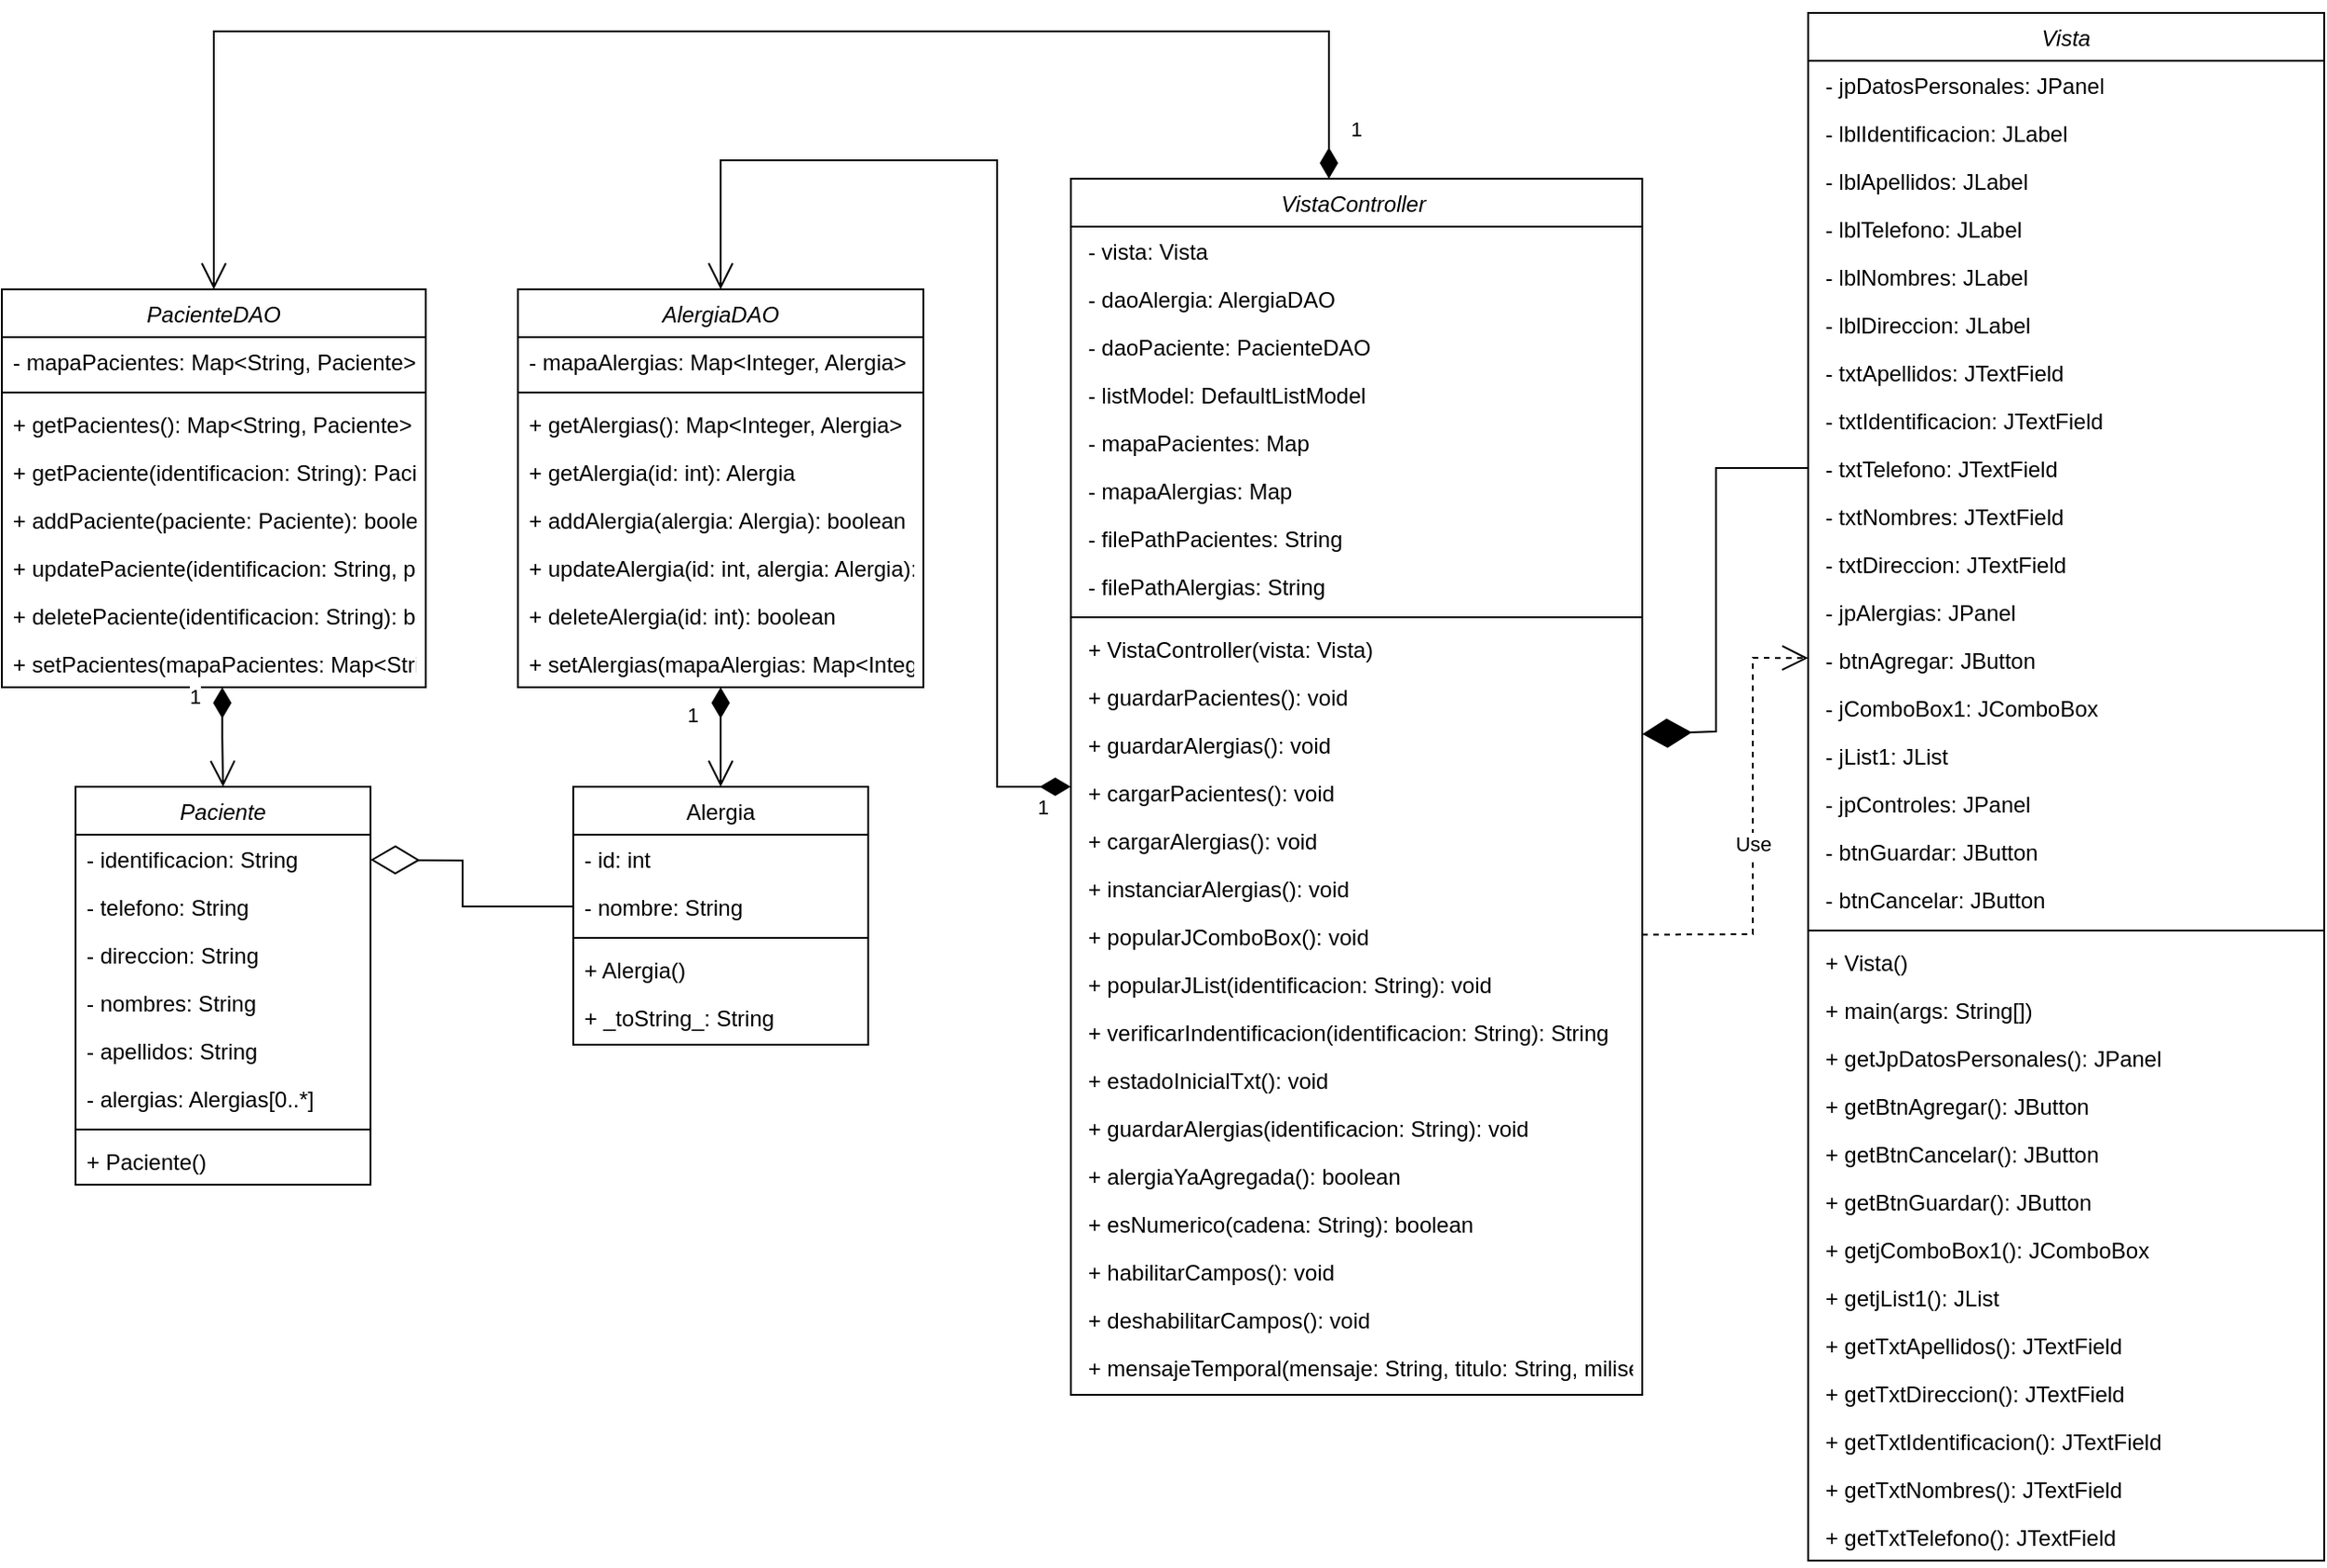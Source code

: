<mxfile version="21.5.0" type="github">
  <diagram id="C5RBs43oDa-KdzZeNtuy" name="Page-1">
    <mxGraphModel dx="1297" dy="1134" grid="1" gridSize="10" guides="1" tooltips="1" connect="1" arrows="1" fold="1" page="1" pageScale="1" pageWidth="827" pageHeight="1169" math="0" shadow="0">
      <root>
        <mxCell id="WIyWlLk6GJQsqaUBKTNV-0" />
        <mxCell id="WIyWlLk6GJQsqaUBKTNV-1" parent="WIyWlLk6GJQsqaUBKTNV-0" />
        <mxCell id="zkfFHV4jXpPFQw0GAbJ--0" value="Paciente" style="swimlane;fontStyle=2;align=center;verticalAlign=top;childLayout=stackLayout;horizontal=1;startSize=26;horizontalStack=0;resizeParent=1;resizeLast=0;collapsible=1;marginBottom=0;rounded=0;shadow=0;strokeWidth=1;" parent="WIyWlLk6GJQsqaUBKTNV-1" vertex="1">
          <mxGeometry x="80" y="450" width="160" height="216" as="geometry">
            <mxRectangle x="230" y="140" width="160" height="26" as="alternateBounds" />
          </mxGeometry>
        </mxCell>
        <mxCell id="Fo8Hn0JsbYE0XklmhO-D-3" value="- identificacion: String" style="text;align=left;verticalAlign=top;spacingLeft=4;spacingRight=4;overflow=hidden;rotatable=0;points=[[0,0.5],[1,0.5]];portConstraint=eastwest;" vertex="1" parent="zkfFHV4jXpPFQw0GAbJ--0">
          <mxGeometry y="26" width="160" height="26" as="geometry" />
        </mxCell>
        <mxCell id="Fo8Hn0JsbYE0XklmhO-D-2" value="- telefono: String" style="text;align=left;verticalAlign=top;spacingLeft=4;spacingRight=4;overflow=hidden;rotatable=0;points=[[0,0.5],[1,0.5]];portConstraint=eastwest;" vertex="1" parent="zkfFHV4jXpPFQw0GAbJ--0">
          <mxGeometry y="52" width="160" height="26" as="geometry" />
        </mxCell>
        <mxCell id="Fo8Hn0JsbYE0XklmhO-D-1" value="- direccion: String" style="text;align=left;verticalAlign=top;spacingLeft=4;spacingRight=4;overflow=hidden;rotatable=0;points=[[0,0.5],[1,0.5]];portConstraint=eastwest;" vertex="1" parent="zkfFHV4jXpPFQw0GAbJ--0">
          <mxGeometry y="78" width="160" height="26" as="geometry" />
        </mxCell>
        <mxCell id="zkfFHV4jXpPFQw0GAbJ--1" value="- nombres: String" style="text;align=left;verticalAlign=top;spacingLeft=4;spacingRight=4;overflow=hidden;rotatable=0;points=[[0,0.5],[1,0.5]];portConstraint=eastwest;" parent="zkfFHV4jXpPFQw0GAbJ--0" vertex="1">
          <mxGeometry y="104" width="160" height="26" as="geometry" />
        </mxCell>
        <mxCell id="Fo8Hn0JsbYE0XklmhO-D-0" value="- apellidos: String" style="text;align=left;verticalAlign=top;spacingLeft=4;spacingRight=4;overflow=hidden;rotatable=0;points=[[0,0.5],[1,0.5]];portConstraint=eastwest;" vertex="1" parent="zkfFHV4jXpPFQw0GAbJ--0">
          <mxGeometry y="130" width="160" height="26" as="geometry" />
        </mxCell>
        <mxCell id="Fo8Hn0JsbYE0XklmhO-D-7" value="- alergias: Alergias[0..*]" style="text;align=left;verticalAlign=top;spacingLeft=4;spacingRight=4;overflow=hidden;rotatable=0;points=[[0,0.5],[1,0.5]];portConstraint=eastwest;" vertex="1" parent="zkfFHV4jXpPFQw0GAbJ--0">
          <mxGeometry y="156" width="160" height="26" as="geometry" />
        </mxCell>
        <mxCell id="zkfFHV4jXpPFQw0GAbJ--4" value="" style="line;html=1;strokeWidth=1;align=left;verticalAlign=middle;spacingTop=-1;spacingLeft=3;spacingRight=3;rotatable=0;labelPosition=right;points=[];portConstraint=eastwest;" parent="zkfFHV4jXpPFQw0GAbJ--0" vertex="1">
          <mxGeometry y="182" width="160" height="8" as="geometry" />
        </mxCell>
        <mxCell id="zkfFHV4jXpPFQw0GAbJ--5" value="+ Paciente()" style="text;align=left;verticalAlign=top;spacingLeft=4;spacingRight=4;overflow=hidden;rotatable=0;points=[[0,0.5],[1,0.5]];portConstraint=eastwest;" parent="zkfFHV4jXpPFQw0GAbJ--0" vertex="1">
          <mxGeometry y="190" width="160" height="26" as="geometry" />
        </mxCell>
        <mxCell id="zkfFHV4jXpPFQw0GAbJ--17" value="Alergia" style="swimlane;fontStyle=0;align=center;verticalAlign=top;childLayout=stackLayout;horizontal=1;startSize=26;horizontalStack=0;resizeParent=1;resizeLast=0;collapsible=1;marginBottom=0;rounded=0;shadow=0;strokeWidth=1;" parent="WIyWlLk6GJQsqaUBKTNV-1" vertex="1">
          <mxGeometry x="350" y="450" width="160" height="140" as="geometry">
            <mxRectangle x="550" y="140" width="160" height="26" as="alternateBounds" />
          </mxGeometry>
        </mxCell>
        <mxCell id="Fo8Hn0JsbYE0XklmhO-D-6" value="- id: int" style="text;align=left;verticalAlign=top;spacingLeft=4;spacingRight=4;overflow=hidden;rotatable=0;points=[[0,0.5],[1,0.5]];portConstraint=eastwest;" vertex="1" parent="zkfFHV4jXpPFQw0GAbJ--17">
          <mxGeometry y="26" width="160" height="26" as="geometry" />
        </mxCell>
        <mxCell id="Fo8Hn0JsbYE0XklmhO-D-5" value="- nombre: String" style="text;align=left;verticalAlign=top;spacingLeft=4;spacingRight=4;overflow=hidden;rotatable=0;points=[[0,0.5],[1,0.5]];portConstraint=eastwest;" vertex="1" parent="zkfFHV4jXpPFQw0GAbJ--17">
          <mxGeometry y="52" width="160" height="26" as="geometry" />
        </mxCell>
        <mxCell id="zkfFHV4jXpPFQw0GAbJ--23" value="" style="line;html=1;strokeWidth=1;align=left;verticalAlign=middle;spacingTop=-1;spacingLeft=3;spacingRight=3;rotatable=0;labelPosition=right;points=[];portConstraint=eastwest;" parent="zkfFHV4jXpPFQw0GAbJ--17" vertex="1">
          <mxGeometry y="78" width="160" height="8" as="geometry" />
        </mxCell>
        <mxCell id="Fo8Hn0JsbYE0XklmhO-D-10" value="+ Alergia()" style="text;align=left;verticalAlign=top;spacingLeft=4;spacingRight=4;overflow=hidden;rotatable=0;points=[[0,0.5],[1,0.5]];portConstraint=eastwest;" vertex="1" parent="zkfFHV4jXpPFQw0GAbJ--17">
          <mxGeometry y="86" width="160" height="26" as="geometry" />
        </mxCell>
        <mxCell id="Fo8Hn0JsbYE0XklmhO-D-8" value="+ _toString_: String" style="text;align=left;verticalAlign=top;spacingLeft=4;spacingRight=4;overflow=hidden;rotatable=0;points=[[0,0.5],[1,0.5]];portConstraint=eastwest;" vertex="1" parent="zkfFHV4jXpPFQw0GAbJ--17">
          <mxGeometry y="112" width="160" height="26" as="geometry" />
        </mxCell>
        <mxCell id="Fo8Hn0JsbYE0XklmhO-D-11" value="PacienteDAO" style="swimlane;fontStyle=2;align=center;verticalAlign=top;childLayout=stackLayout;horizontal=1;startSize=26;horizontalStack=0;resizeParent=1;resizeLast=0;collapsible=1;marginBottom=0;rounded=0;shadow=0;strokeWidth=1;" vertex="1" parent="WIyWlLk6GJQsqaUBKTNV-1">
          <mxGeometry x="40" y="180" width="230" height="216" as="geometry">
            <mxRectangle x="230" y="140" width="160" height="26" as="alternateBounds" />
          </mxGeometry>
        </mxCell>
        <mxCell id="Fo8Hn0JsbYE0XklmhO-D-12" value="- mapaPacientes: Map&lt;String, Paciente&gt;" style="text;align=left;verticalAlign=top;spacingLeft=4;spacingRight=4;overflow=hidden;rotatable=0;points=[[0,0.5],[1,0.5]];portConstraint=eastwest;" vertex="1" parent="Fo8Hn0JsbYE0XklmhO-D-11">
          <mxGeometry y="26" width="230" height="26" as="geometry" />
        </mxCell>
        <mxCell id="Fo8Hn0JsbYE0XklmhO-D-18" value="" style="line;html=1;strokeWidth=1;align=left;verticalAlign=middle;spacingTop=-1;spacingLeft=3;spacingRight=3;rotatable=0;labelPosition=right;points=[];portConstraint=eastwest;" vertex="1" parent="Fo8Hn0JsbYE0XklmhO-D-11">
          <mxGeometry y="52" width="230" height="8" as="geometry" />
        </mxCell>
        <mxCell id="Fo8Hn0JsbYE0XklmhO-D-41" value="+ getPacientes(): Map&lt;String, Paciente&gt;" style="text;align=left;verticalAlign=top;spacingLeft=4;spacingRight=4;overflow=hidden;rotatable=0;points=[[0,0.5],[1,0.5]];portConstraint=eastwest;" vertex="1" parent="Fo8Hn0JsbYE0XklmhO-D-11">
          <mxGeometry y="60" width="230" height="26" as="geometry" />
        </mxCell>
        <mxCell id="Fo8Hn0JsbYE0XklmhO-D-42" value="+ getPaciente(identificacion: String): Paciente" style="text;align=left;verticalAlign=top;spacingLeft=4;spacingRight=4;overflow=hidden;rotatable=0;points=[[0,0.5],[1,0.5]];portConstraint=eastwest;" vertex="1" parent="Fo8Hn0JsbYE0XklmhO-D-11">
          <mxGeometry y="86" width="230" height="26" as="geometry" />
        </mxCell>
        <mxCell id="Fo8Hn0JsbYE0XklmhO-D-40" value="+ addPaciente(paciente: Paciente): boolean" style="text;align=left;verticalAlign=top;spacingLeft=4;spacingRight=4;overflow=hidden;rotatable=0;points=[[0,0.5],[1,0.5]];portConstraint=eastwest;" vertex="1" parent="Fo8Hn0JsbYE0XklmhO-D-11">
          <mxGeometry y="112" width="230" height="26" as="geometry" />
        </mxCell>
        <mxCell id="Fo8Hn0JsbYE0XklmhO-D-39" value="+ updatePaciente(identificacion: String, paciente: Paciente): boolean" style="text;align=left;verticalAlign=top;spacingLeft=4;spacingRight=4;overflow=hidden;rotatable=0;points=[[0,0.5],[1,0.5]];portConstraint=eastwest;" vertex="1" parent="Fo8Hn0JsbYE0XklmhO-D-11">
          <mxGeometry y="138" width="230" height="26" as="geometry" />
        </mxCell>
        <mxCell id="Fo8Hn0JsbYE0XklmhO-D-38" value="+ deletePaciente(identificacion: String): boolean" style="text;align=left;verticalAlign=top;spacingLeft=4;spacingRight=4;overflow=hidden;rotatable=0;points=[[0,0.5],[1,0.5]];portConstraint=eastwest;" vertex="1" parent="Fo8Hn0JsbYE0XklmhO-D-11">
          <mxGeometry y="164" width="230" height="26" as="geometry" />
        </mxCell>
        <mxCell id="Fo8Hn0JsbYE0XklmhO-D-37" value="+ setPacientes(mapaPacientes: Map&lt;String, Paciente&gt;): void" style="text;align=left;verticalAlign=top;spacingLeft=4;spacingRight=4;overflow=hidden;rotatable=0;points=[[0,0.5],[1,0.5]];portConstraint=eastwest;" vertex="1" parent="Fo8Hn0JsbYE0XklmhO-D-11">
          <mxGeometry y="190" width="230" height="26" as="geometry" />
        </mxCell>
        <mxCell id="Fo8Hn0JsbYE0XklmhO-D-20" value="AlergiaDAO" style="swimlane;fontStyle=2;align=center;verticalAlign=top;childLayout=stackLayout;horizontal=1;startSize=26;horizontalStack=0;resizeParent=1;resizeLast=0;collapsible=1;marginBottom=0;rounded=0;shadow=0;strokeWidth=1;" vertex="1" parent="WIyWlLk6GJQsqaUBKTNV-1">
          <mxGeometry x="320" y="180" width="220" height="216" as="geometry">
            <mxRectangle x="230" y="140" width="160" height="26" as="alternateBounds" />
          </mxGeometry>
        </mxCell>
        <mxCell id="Fo8Hn0JsbYE0XklmhO-D-21" value="- mapaAlergias: Map&lt;Integer, Alergia&gt;" style="text;align=left;verticalAlign=top;spacingLeft=4;spacingRight=4;overflow=hidden;rotatable=0;points=[[0,0.5],[1,0.5]];portConstraint=eastwest;" vertex="1" parent="Fo8Hn0JsbYE0XklmhO-D-20">
          <mxGeometry y="26" width="220" height="26" as="geometry" />
        </mxCell>
        <mxCell id="Fo8Hn0JsbYE0XklmhO-D-27" value="" style="line;html=1;strokeWidth=1;align=left;verticalAlign=middle;spacingTop=-1;spacingLeft=3;spacingRight=3;rotatable=0;labelPosition=right;points=[];portConstraint=eastwest;" vertex="1" parent="Fo8Hn0JsbYE0XklmhO-D-20">
          <mxGeometry y="52" width="220" height="8" as="geometry" />
        </mxCell>
        <mxCell id="Fo8Hn0JsbYE0XklmhO-D-29" value="+ getAlergias(): Map&lt;Integer, Alergia&gt;" style="text;align=left;verticalAlign=top;spacingLeft=4;spacingRight=4;overflow=hidden;rotatable=0;points=[[0,0.5],[1,0.5]];portConstraint=eastwest;" vertex="1" parent="Fo8Hn0JsbYE0XklmhO-D-20">
          <mxGeometry y="60" width="220" height="26" as="geometry" />
        </mxCell>
        <mxCell id="Fo8Hn0JsbYE0XklmhO-D-30" value="+ getAlergia(id: int): Alergia" style="text;align=left;verticalAlign=top;spacingLeft=4;spacingRight=4;overflow=hidden;rotatable=0;points=[[0,0.5],[1,0.5]];portConstraint=eastwest;" vertex="1" parent="Fo8Hn0JsbYE0XklmhO-D-20">
          <mxGeometry y="86" width="220" height="26" as="geometry" />
        </mxCell>
        <mxCell id="Fo8Hn0JsbYE0XklmhO-D-31" value="+ addAlergia(alergia: Alergia): boolean" style="text;align=left;verticalAlign=top;spacingLeft=4;spacingRight=4;overflow=hidden;rotatable=0;points=[[0,0.5],[1,0.5]];portConstraint=eastwest;" vertex="1" parent="Fo8Hn0JsbYE0XklmhO-D-20">
          <mxGeometry y="112" width="220" height="26" as="geometry" />
        </mxCell>
        <mxCell id="Fo8Hn0JsbYE0XklmhO-D-32" value="+ updateAlergia(id: int, alergia: Alergia): boolean" style="text;align=left;verticalAlign=top;spacingLeft=4;spacingRight=4;overflow=hidden;rotatable=0;points=[[0,0.5],[1,0.5]];portConstraint=eastwest;" vertex="1" parent="Fo8Hn0JsbYE0XklmhO-D-20">
          <mxGeometry y="138" width="220" height="26" as="geometry" />
        </mxCell>
        <mxCell id="Fo8Hn0JsbYE0XklmhO-D-33" value="+ deleteAlergia(id: int): boolean" style="text;align=left;verticalAlign=top;spacingLeft=4;spacingRight=4;overflow=hidden;rotatable=0;points=[[0,0.5],[1,0.5]];portConstraint=eastwest;" vertex="1" parent="Fo8Hn0JsbYE0XklmhO-D-20">
          <mxGeometry y="164" width="220" height="26" as="geometry" />
        </mxCell>
        <mxCell id="Fo8Hn0JsbYE0XklmhO-D-34" value="+ setAlergias(mapaAlergias: Map&lt;Integer, Alergia&gt;): void" style="text;align=left;verticalAlign=top;spacingLeft=4;spacingRight=4;overflow=hidden;rotatable=0;points=[[0,0.5],[1,0.5]];portConstraint=eastwest;" vertex="1" parent="Fo8Hn0JsbYE0XklmhO-D-20">
          <mxGeometry y="190" width="220" height="26" as="geometry" />
        </mxCell>
        <mxCell id="Fo8Hn0JsbYE0XklmhO-D-44" value="Vista" style="swimlane;fontStyle=2;align=center;verticalAlign=top;childLayout=stackLayout;horizontal=1;startSize=26;horizontalStack=0;resizeParent=1;resizeLast=0;collapsible=1;marginBottom=0;rounded=0;shadow=0;strokeWidth=1;" vertex="1" parent="WIyWlLk6GJQsqaUBKTNV-1">
          <mxGeometry x="1020" y="30" width="280" height="840" as="geometry">
            <mxRectangle x="230" y="140" width="160" height="26" as="alternateBounds" />
          </mxGeometry>
        </mxCell>
        <mxCell id="Fo8Hn0JsbYE0XklmhO-D-45" value=" - jpDatosPersonales: JPanel" style="text;align=left;verticalAlign=top;spacingLeft=4;spacingRight=4;overflow=hidden;rotatable=0;points=[[0,0.5],[1,0.5]];portConstraint=eastwest;" vertex="1" parent="Fo8Hn0JsbYE0XklmhO-D-44">
          <mxGeometry y="26" width="280" height="26" as="geometry" />
        </mxCell>
        <mxCell id="Fo8Hn0JsbYE0XklmhO-D-46" value=" - lblIdentificacion: JLabel" style="text;align=left;verticalAlign=top;spacingLeft=4;spacingRight=4;overflow=hidden;rotatable=0;points=[[0,0.5],[1,0.5]];portConstraint=eastwest;" vertex="1" parent="Fo8Hn0JsbYE0XklmhO-D-44">
          <mxGeometry y="52" width="280" height="26" as="geometry" />
        </mxCell>
        <mxCell id="Fo8Hn0JsbYE0XklmhO-D-47" value=" - lblApellidos: JLabel " style="text;align=left;verticalAlign=top;spacingLeft=4;spacingRight=4;overflow=hidden;rotatable=0;points=[[0,0.5],[1,0.5]];portConstraint=eastwest;" vertex="1" parent="Fo8Hn0JsbYE0XklmhO-D-44">
          <mxGeometry y="78" width="280" height="26" as="geometry" />
        </mxCell>
        <mxCell id="Fo8Hn0JsbYE0XklmhO-D-48" value=" - lblTelefono: JLabel " style="text;align=left;verticalAlign=top;spacingLeft=4;spacingRight=4;overflow=hidden;rotatable=0;points=[[0,0.5],[1,0.5]];portConstraint=eastwest;" vertex="1" parent="Fo8Hn0JsbYE0XklmhO-D-44">
          <mxGeometry y="104" width="280" height="26" as="geometry" />
        </mxCell>
        <mxCell id="Fo8Hn0JsbYE0XklmhO-D-49" value=" - lblNombres: JLabel " style="text;align=left;verticalAlign=top;spacingLeft=4;spacingRight=4;overflow=hidden;rotatable=0;points=[[0,0.5],[1,0.5]];portConstraint=eastwest;" vertex="1" parent="Fo8Hn0JsbYE0XklmhO-D-44">
          <mxGeometry y="130" width="280" height="26" as="geometry" />
        </mxCell>
        <mxCell id="Fo8Hn0JsbYE0XklmhO-D-50" value=" - lblDireccion: JLabel " style="text;align=left;verticalAlign=top;spacingLeft=4;spacingRight=4;overflow=hidden;rotatable=0;points=[[0,0.5],[1,0.5]];portConstraint=eastwest;" vertex="1" parent="Fo8Hn0JsbYE0XklmhO-D-44">
          <mxGeometry y="156" width="280" height="26" as="geometry" />
        </mxCell>
        <mxCell id="Fo8Hn0JsbYE0XklmhO-D-58" value=" - txtApellidos: JTextField" style="text;align=left;verticalAlign=top;spacingLeft=4;spacingRight=4;overflow=hidden;rotatable=0;points=[[0,0.5],[1,0.5]];portConstraint=eastwest;" vertex="1" parent="Fo8Hn0JsbYE0XklmhO-D-44">
          <mxGeometry y="182" width="280" height="26" as="geometry" />
        </mxCell>
        <mxCell id="Fo8Hn0JsbYE0XklmhO-D-57" value=" - txtIdentificacion: JTextField" style="text;align=left;verticalAlign=top;spacingLeft=4;spacingRight=4;overflow=hidden;rotatable=0;points=[[0,0.5],[1,0.5]];portConstraint=eastwest;" vertex="1" parent="Fo8Hn0JsbYE0XklmhO-D-44">
          <mxGeometry y="208" width="280" height="26" as="geometry" />
        </mxCell>
        <mxCell id="Fo8Hn0JsbYE0XklmhO-D-56" value=" - txtTelefono: JTextField " style="text;align=left;verticalAlign=top;spacingLeft=4;spacingRight=4;overflow=hidden;rotatable=0;points=[[0,0.5],[1,0.5]];portConstraint=eastwest;" vertex="1" parent="Fo8Hn0JsbYE0XklmhO-D-44">
          <mxGeometry y="234" width="280" height="26" as="geometry" />
        </mxCell>
        <mxCell id="Fo8Hn0JsbYE0XklmhO-D-55" value=" - txtNombres: JTextField " style="text;align=left;verticalAlign=top;spacingLeft=4;spacingRight=4;overflow=hidden;rotatable=0;points=[[0,0.5],[1,0.5]];portConstraint=eastwest;" vertex="1" parent="Fo8Hn0JsbYE0XklmhO-D-44">
          <mxGeometry y="260" width="280" height="26" as="geometry" />
        </mxCell>
        <mxCell id="Fo8Hn0JsbYE0XklmhO-D-54" value=" - txtDireccion: JTextField" style="text;align=left;verticalAlign=top;spacingLeft=4;spacingRight=4;overflow=hidden;rotatable=0;points=[[0,0.5],[1,0.5]];portConstraint=eastwest;" vertex="1" parent="Fo8Hn0JsbYE0XklmhO-D-44">
          <mxGeometry y="286" width="280" height="26" as="geometry" />
        </mxCell>
        <mxCell id="Fo8Hn0JsbYE0XklmhO-D-53" value=" - jpAlergias: JPanel " style="text;align=left;verticalAlign=top;spacingLeft=4;spacingRight=4;overflow=hidden;rotatable=0;points=[[0,0.5],[1,0.5]];portConstraint=eastwest;" vertex="1" parent="Fo8Hn0JsbYE0XklmhO-D-44">
          <mxGeometry y="312" width="280" height="26" as="geometry" />
        </mxCell>
        <mxCell id="Fo8Hn0JsbYE0XklmhO-D-82" value=" - btnAgregar: JButton " style="text;align=left;verticalAlign=top;spacingLeft=4;spacingRight=4;overflow=hidden;rotatable=0;points=[[0,0.5],[1,0.5]];portConstraint=eastwest;" vertex="1" parent="Fo8Hn0JsbYE0XklmhO-D-44">
          <mxGeometry y="338" width="280" height="26" as="geometry" />
        </mxCell>
        <mxCell id="Fo8Hn0JsbYE0XklmhO-D-81" value=" - jComboBox1: JComboBox " style="text;align=left;verticalAlign=top;spacingLeft=4;spacingRight=4;overflow=hidden;rotatable=0;points=[[0,0.5],[1,0.5]];portConstraint=eastwest;" vertex="1" parent="Fo8Hn0JsbYE0XklmhO-D-44">
          <mxGeometry y="364" width="280" height="26" as="geometry" />
        </mxCell>
        <mxCell id="Fo8Hn0JsbYE0XklmhO-D-80" value=" - jList1: JList " style="text;align=left;verticalAlign=top;spacingLeft=4;spacingRight=4;overflow=hidden;rotatable=0;points=[[0,0.5],[1,0.5]];portConstraint=eastwest;" vertex="1" parent="Fo8Hn0JsbYE0XklmhO-D-44">
          <mxGeometry y="390" width="280" height="26" as="geometry" />
        </mxCell>
        <mxCell id="Fo8Hn0JsbYE0XklmhO-D-79" value=" - jpControles: JPanel " style="text;align=left;verticalAlign=top;spacingLeft=4;spacingRight=4;overflow=hidden;rotatable=0;points=[[0,0.5],[1,0.5]];portConstraint=eastwest;" vertex="1" parent="Fo8Hn0JsbYE0XklmhO-D-44">
          <mxGeometry y="416" width="280" height="26" as="geometry" />
        </mxCell>
        <mxCell id="Fo8Hn0JsbYE0XklmhO-D-78" value=" - btnGuardar: JButton " style="text;align=left;verticalAlign=top;spacingLeft=4;spacingRight=4;overflow=hidden;rotatable=0;points=[[0,0.5],[1,0.5]];portConstraint=eastwest;" vertex="1" parent="Fo8Hn0JsbYE0XklmhO-D-44">
          <mxGeometry y="442" width="280" height="26" as="geometry" />
        </mxCell>
        <mxCell id="Fo8Hn0JsbYE0XklmhO-D-77" value=" - btnCancelar: JButton " style="text;align=left;verticalAlign=top;spacingLeft=4;spacingRight=4;overflow=hidden;rotatable=0;points=[[0,0.5],[1,0.5]];portConstraint=eastwest;" vertex="1" parent="Fo8Hn0JsbYE0XklmhO-D-44">
          <mxGeometry y="468" width="280" height="26" as="geometry" />
        </mxCell>
        <mxCell id="Fo8Hn0JsbYE0XklmhO-D-51" value="" style="line;html=1;strokeWidth=1;align=left;verticalAlign=middle;spacingTop=-1;spacingLeft=3;spacingRight=3;rotatable=0;labelPosition=right;points=[];portConstraint=eastwest;" vertex="1" parent="Fo8Hn0JsbYE0XklmhO-D-44">
          <mxGeometry y="494" width="280" height="8" as="geometry" />
        </mxCell>
        <mxCell id="Fo8Hn0JsbYE0XklmhO-D-70" value=" + Vista() " style="text;align=left;verticalAlign=top;spacingLeft=4;spacingRight=4;overflow=hidden;rotatable=0;points=[[0,0.5],[1,0.5]];portConstraint=eastwest;" vertex="1" parent="Fo8Hn0JsbYE0XklmhO-D-44">
          <mxGeometry y="502" width="280" height="26" as="geometry" />
        </mxCell>
        <mxCell id="Fo8Hn0JsbYE0XklmhO-D-69" value=" + main(args: String[]) " style="text;align=left;verticalAlign=top;spacingLeft=4;spacingRight=4;overflow=hidden;rotatable=0;points=[[0,0.5],[1,0.5]];portConstraint=eastwest;" vertex="1" parent="Fo8Hn0JsbYE0XklmhO-D-44">
          <mxGeometry y="528" width="280" height="26" as="geometry" />
        </mxCell>
        <mxCell id="Fo8Hn0JsbYE0XklmhO-D-67" value=" + getJpDatosPersonales(): JPanel" style="text;align=left;verticalAlign=top;spacingLeft=4;spacingRight=4;overflow=hidden;rotatable=0;points=[[0,0.5],[1,0.5]];portConstraint=eastwest;" vertex="1" parent="Fo8Hn0JsbYE0XklmhO-D-44">
          <mxGeometry y="554" width="280" height="26" as="geometry" />
        </mxCell>
        <mxCell id="Fo8Hn0JsbYE0XklmhO-D-66" value=" + getBtnAgregar(): JButton" style="text;align=left;verticalAlign=top;spacingLeft=4;spacingRight=4;overflow=hidden;rotatable=0;points=[[0,0.5],[1,0.5]];portConstraint=eastwest;" vertex="1" parent="Fo8Hn0JsbYE0XklmhO-D-44">
          <mxGeometry y="580" width="280" height="26" as="geometry" />
        </mxCell>
        <mxCell id="Fo8Hn0JsbYE0XklmhO-D-65" value=" + getBtnCancelar(): JButton" style="text;align=left;verticalAlign=top;spacingLeft=4;spacingRight=4;overflow=hidden;rotatable=0;points=[[0,0.5],[1,0.5]];portConstraint=eastwest;" vertex="1" parent="Fo8Hn0JsbYE0XklmhO-D-44">
          <mxGeometry y="606" width="280" height="26" as="geometry" />
        </mxCell>
        <mxCell id="Fo8Hn0JsbYE0XklmhO-D-64" value=" + getBtnGuardar(): JButton" style="text;align=left;verticalAlign=top;spacingLeft=4;spacingRight=4;overflow=hidden;rotatable=0;points=[[0,0.5],[1,0.5]];portConstraint=eastwest;" vertex="1" parent="Fo8Hn0JsbYE0XklmhO-D-44">
          <mxGeometry y="632" width="280" height="26" as="geometry" />
        </mxCell>
        <mxCell id="Fo8Hn0JsbYE0XklmhO-D-63" value=" + getjComboBox1(): JComboBox" style="text;align=left;verticalAlign=top;spacingLeft=4;spacingRight=4;overflow=hidden;rotatable=0;points=[[0,0.5],[1,0.5]];portConstraint=eastwest;" vertex="1" parent="Fo8Hn0JsbYE0XklmhO-D-44">
          <mxGeometry y="658" width="280" height="26" as="geometry" />
        </mxCell>
        <mxCell id="Fo8Hn0JsbYE0XklmhO-D-62" value=" + getjList1(): JList" style="text;align=left;verticalAlign=top;spacingLeft=4;spacingRight=4;overflow=hidden;rotatable=0;points=[[0,0.5],[1,0.5]];portConstraint=eastwest;" vertex="1" parent="Fo8Hn0JsbYE0XklmhO-D-44">
          <mxGeometry y="684" width="280" height="26" as="geometry" />
        </mxCell>
        <mxCell id="Fo8Hn0JsbYE0XklmhO-D-61" value=" + getTxtApellidos(): JTextField" style="text;align=left;verticalAlign=top;spacingLeft=4;spacingRight=4;overflow=hidden;rotatable=0;points=[[0,0.5],[1,0.5]];portConstraint=eastwest;" vertex="1" parent="Fo8Hn0JsbYE0XklmhO-D-44">
          <mxGeometry y="710" width="280" height="26" as="geometry" />
        </mxCell>
        <mxCell id="Fo8Hn0JsbYE0XklmhO-D-60" value=" + getTxtDireccion(): JTextField" style="text;align=left;verticalAlign=top;spacingLeft=4;spacingRight=4;overflow=hidden;rotatable=0;points=[[0,0.5],[1,0.5]];portConstraint=eastwest;" vertex="1" parent="Fo8Hn0JsbYE0XklmhO-D-44">
          <mxGeometry y="736" width="280" height="26" as="geometry" />
        </mxCell>
        <mxCell id="Fo8Hn0JsbYE0XklmhO-D-59" value=" + getTxtIdentificacion(): JTextField" style="text;align=left;verticalAlign=top;spacingLeft=4;spacingRight=4;overflow=hidden;rotatable=0;points=[[0,0.5],[1,0.5]];portConstraint=eastwest;" vertex="1" parent="Fo8Hn0JsbYE0XklmhO-D-44">
          <mxGeometry y="762" width="280" height="26" as="geometry" />
        </mxCell>
        <mxCell id="Fo8Hn0JsbYE0XklmhO-D-52" value=" + getTxtNombres(): JTextField" style="text;align=left;verticalAlign=top;spacingLeft=4;spacingRight=4;overflow=hidden;rotatable=0;points=[[0,0.5],[1,0.5]];portConstraint=eastwest;" vertex="1" parent="Fo8Hn0JsbYE0XklmhO-D-44">
          <mxGeometry y="788" width="280" height="26" as="geometry" />
        </mxCell>
        <mxCell id="Fo8Hn0JsbYE0XklmhO-D-123" value=" + getTxtTelefono(): JTextField" style="text;align=left;verticalAlign=top;spacingLeft=4;spacingRight=4;overflow=hidden;rotatable=0;points=[[0,0.5],[1,0.5]];portConstraint=eastwest;" vertex="1" parent="Fo8Hn0JsbYE0XklmhO-D-44">
          <mxGeometry y="814" width="280" height="26" as="geometry" />
        </mxCell>
        <mxCell id="Fo8Hn0JsbYE0XklmhO-D-84" value="VistaController " style="swimlane;fontStyle=2;align=center;verticalAlign=top;childLayout=stackLayout;horizontal=1;startSize=26;horizontalStack=0;resizeParent=1;resizeLast=0;collapsible=1;marginBottom=0;rounded=0;shadow=0;strokeWidth=1;" vertex="1" parent="WIyWlLk6GJQsqaUBKTNV-1">
          <mxGeometry x="620" y="120" width="310" height="660" as="geometry">
            <mxRectangle x="230" y="140" width="160" height="26" as="alternateBounds" />
          </mxGeometry>
        </mxCell>
        <mxCell id="Fo8Hn0JsbYE0XklmhO-D-140" value="1" style="endArrow=open;html=1;endSize=12;startArrow=diamondThin;startSize=14;startFill=1;edgeStyle=orthogonalEdgeStyle;align=left;verticalAlign=bottom;rounded=0;" edge="1" parent="Fo8Hn0JsbYE0XklmhO-D-84" target="Fo8Hn0JsbYE0XklmhO-D-11">
          <mxGeometry x="-0.955" y="-10" relative="1" as="geometry">
            <mxPoint x="140" as="sourcePoint" />
            <mxPoint x="300" as="targetPoint" />
            <Array as="points">
              <mxPoint x="140" y="-80" />
              <mxPoint x="-465" y="-80" />
            </Array>
            <mxPoint as="offset" />
          </mxGeometry>
        </mxCell>
        <mxCell id="Fo8Hn0JsbYE0XklmhO-D-85" value=" - vista: Vista" style="text;align=left;verticalAlign=top;spacingLeft=4;spacingRight=4;overflow=hidden;rotatable=0;points=[[0,0.5],[1,0.5]];portConstraint=eastwest;" vertex="1" parent="Fo8Hn0JsbYE0XklmhO-D-84">
          <mxGeometry y="26" width="310" height="26" as="geometry" />
        </mxCell>
        <mxCell id="Fo8Hn0JsbYE0XklmhO-D-86" value=" - daoAlergia: AlergiaDAO" style="text;align=left;verticalAlign=top;spacingLeft=4;spacingRight=4;overflow=hidden;rotatable=0;points=[[0,0.5],[1,0.5]];portConstraint=eastwest;" vertex="1" parent="Fo8Hn0JsbYE0XklmhO-D-84">
          <mxGeometry y="52" width="310" height="26" as="geometry" />
        </mxCell>
        <mxCell id="Fo8Hn0JsbYE0XklmhO-D-87" value=" - daoPaciente: PacienteDAO" style="text;align=left;verticalAlign=top;spacingLeft=4;spacingRight=4;overflow=hidden;rotatable=0;points=[[0,0.5],[1,0.5]];portConstraint=eastwest;" vertex="1" parent="Fo8Hn0JsbYE0XklmhO-D-84">
          <mxGeometry y="78" width="310" height="26" as="geometry" />
        </mxCell>
        <mxCell id="Fo8Hn0JsbYE0XklmhO-D-88" value=" - listModel: DefaultListModel" style="text;align=left;verticalAlign=top;spacingLeft=4;spacingRight=4;overflow=hidden;rotatable=0;points=[[0,0.5],[1,0.5]];portConstraint=eastwest;" vertex="1" parent="Fo8Hn0JsbYE0XklmhO-D-84">
          <mxGeometry y="104" width="310" height="26" as="geometry" />
        </mxCell>
        <mxCell id="Fo8Hn0JsbYE0XklmhO-D-89" value=" - mapaPacientes: Map" style="text;align=left;verticalAlign=top;spacingLeft=4;spacingRight=4;overflow=hidden;rotatable=0;points=[[0,0.5],[1,0.5]];portConstraint=eastwest;" vertex="1" parent="Fo8Hn0JsbYE0XklmhO-D-84">
          <mxGeometry y="130" width="310" height="26" as="geometry" />
        </mxCell>
        <mxCell id="Fo8Hn0JsbYE0XklmhO-D-90" value=" - mapaAlergias: Map" style="text;align=left;verticalAlign=top;spacingLeft=4;spacingRight=4;overflow=hidden;rotatable=0;points=[[0,0.5],[1,0.5]];portConstraint=eastwest;" vertex="1" parent="Fo8Hn0JsbYE0XklmhO-D-84">
          <mxGeometry y="156" width="310" height="26" as="geometry" />
        </mxCell>
        <mxCell id="Fo8Hn0JsbYE0XklmhO-D-91" value=" - filePathPacientes: String" style="text;align=left;verticalAlign=top;spacingLeft=4;spacingRight=4;overflow=hidden;rotatable=0;points=[[0,0.5],[1,0.5]];portConstraint=eastwest;" vertex="1" parent="Fo8Hn0JsbYE0XklmhO-D-84">
          <mxGeometry y="182" width="310" height="26" as="geometry" />
        </mxCell>
        <mxCell id="Fo8Hn0JsbYE0XklmhO-D-92" value=" - filePathAlergias: String" style="text;align=left;verticalAlign=top;spacingLeft=4;spacingRight=4;overflow=hidden;rotatable=0;points=[[0,0.5],[1,0.5]];portConstraint=eastwest;" vertex="1" parent="Fo8Hn0JsbYE0XklmhO-D-84">
          <mxGeometry y="208" width="310" height="26" as="geometry" />
        </mxCell>
        <mxCell id="Fo8Hn0JsbYE0XklmhO-D-109" value="" style="line;html=1;strokeWidth=1;align=left;verticalAlign=middle;spacingTop=-1;spacingLeft=3;spacingRight=3;rotatable=0;labelPosition=right;points=[];portConstraint=eastwest;" vertex="1" parent="Fo8Hn0JsbYE0XklmhO-D-84">
          <mxGeometry y="234" width="310" height="8" as="geometry" />
        </mxCell>
        <mxCell id="Fo8Hn0JsbYE0XklmhO-D-110" value=" + VistaController(vista: Vista)" style="text;align=left;verticalAlign=top;spacingLeft=4;spacingRight=4;overflow=hidden;rotatable=0;points=[[0,0.5],[1,0.5]];portConstraint=eastwest;" vertex="1" parent="Fo8Hn0JsbYE0XklmhO-D-84">
          <mxGeometry y="242" width="310" height="26" as="geometry" />
        </mxCell>
        <mxCell id="Fo8Hn0JsbYE0XklmhO-D-111" value=" + guardarPacientes(): void" style="text;align=left;verticalAlign=top;spacingLeft=4;spacingRight=4;overflow=hidden;rotatable=0;points=[[0,0.5],[1,0.5]];portConstraint=eastwest;" vertex="1" parent="Fo8Hn0JsbYE0XklmhO-D-84">
          <mxGeometry y="268" width="310" height="26" as="geometry" />
        </mxCell>
        <mxCell id="Fo8Hn0JsbYE0XklmhO-D-112" value=" + guardarAlergias(): void" style="text;align=left;verticalAlign=top;spacingLeft=4;spacingRight=4;overflow=hidden;rotatable=0;points=[[0,0.5],[1,0.5]];portConstraint=eastwest;" vertex="1" parent="Fo8Hn0JsbYE0XklmhO-D-84">
          <mxGeometry y="294" width="310" height="26" as="geometry" />
        </mxCell>
        <mxCell id="Fo8Hn0JsbYE0XklmhO-D-113" value=" + cargarPacientes(): void" style="text;align=left;verticalAlign=top;spacingLeft=4;spacingRight=4;overflow=hidden;rotatable=0;points=[[0,0.5],[1,0.5]];portConstraint=eastwest;" vertex="1" parent="Fo8Hn0JsbYE0XklmhO-D-84">
          <mxGeometry y="320" width="310" height="26" as="geometry" />
        </mxCell>
        <mxCell id="Fo8Hn0JsbYE0XklmhO-D-114" value=" + cargarAlergias(): void" style="text;align=left;verticalAlign=top;spacingLeft=4;spacingRight=4;overflow=hidden;rotatable=0;points=[[0,0.5],[1,0.5]];portConstraint=eastwest;" vertex="1" parent="Fo8Hn0JsbYE0XklmhO-D-84">
          <mxGeometry y="346" width="310" height="26" as="geometry" />
        </mxCell>
        <mxCell id="Fo8Hn0JsbYE0XklmhO-D-115" value=" + instanciarAlergias(): void" style="text;align=left;verticalAlign=top;spacingLeft=4;spacingRight=4;overflow=hidden;rotatable=0;points=[[0,0.5],[1,0.5]];portConstraint=eastwest;" vertex="1" parent="Fo8Hn0JsbYE0XklmhO-D-84">
          <mxGeometry y="372" width="310" height="26" as="geometry" />
        </mxCell>
        <mxCell id="Fo8Hn0JsbYE0XklmhO-D-116" value=" + popularJComboBox(): void" style="text;align=left;verticalAlign=top;spacingLeft=4;spacingRight=4;overflow=hidden;rotatable=0;points=[[0,0.5],[1,0.5]];portConstraint=eastwest;" vertex="1" parent="Fo8Hn0JsbYE0XklmhO-D-84">
          <mxGeometry y="398" width="310" height="26" as="geometry" />
        </mxCell>
        <mxCell id="Fo8Hn0JsbYE0XklmhO-D-117" value=" + popularJList(identificacion: String): void" style="text;align=left;verticalAlign=top;spacingLeft=4;spacingRight=4;overflow=hidden;rotatable=0;points=[[0,0.5],[1,0.5]];portConstraint=eastwest;" vertex="1" parent="Fo8Hn0JsbYE0XklmhO-D-84">
          <mxGeometry y="424" width="310" height="26" as="geometry" />
        </mxCell>
        <mxCell id="Fo8Hn0JsbYE0XklmhO-D-118" value=" + verificarIndentificacion(identificacion: String): String" style="text;align=left;verticalAlign=top;spacingLeft=4;spacingRight=4;overflow=hidden;rotatable=0;points=[[0,0.5],[1,0.5]];portConstraint=eastwest;" vertex="1" parent="Fo8Hn0JsbYE0XklmhO-D-84">
          <mxGeometry y="450" width="310" height="26" as="geometry" />
        </mxCell>
        <mxCell id="Fo8Hn0JsbYE0XklmhO-D-119" value=" + estadoInicialTxt(): void" style="text;align=left;verticalAlign=top;spacingLeft=4;spacingRight=4;overflow=hidden;rotatable=0;points=[[0,0.5],[1,0.5]];portConstraint=eastwest;" vertex="1" parent="Fo8Hn0JsbYE0XklmhO-D-84">
          <mxGeometry y="476" width="310" height="26" as="geometry" />
        </mxCell>
        <mxCell id="Fo8Hn0JsbYE0XklmhO-D-120" value=" + guardarAlergias(identificacion: String): void" style="text;align=left;verticalAlign=top;spacingLeft=4;spacingRight=4;overflow=hidden;rotatable=0;points=[[0,0.5],[1,0.5]];portConstraint=eastwest;" vertex="1" parent="Fo8Hn0JsbYE0XklmhO-D-84">
          <mxGeometry y="502" width="310" height="26" as="geometry" />
        </mxCell>
        <mxCell id="Fo8Hn0JsbYE0XklmhO-D-121" value=" + alergiaYaAgregada(): boolean" style="text;align=left;verticalAlign=top;spacingLeft=4;spacingRight=4;overflow=hidden;rotatable=0;points=[[0,0.5],[1,0.5]];portConstraint=eastwest;" vertex="1" parent="Fo8Hn0JsbYE0XklmhO-D-84">
          <mxGeometry y="528" width="310" height="26" as="geometry" />
        </mxCell>
        <mxCell id="Fo8Hn0JsbYE0XklmhO-D-122" value=" + esNumerico(cadena: String): boolean" style="text;align=left;verticalAlign=top;spacingLeft=4;spacingRight=4;overflow=hidden;rotatable=0;points=[[0,0.5],[1,0.5]];portConstraint=eastwest;" vertex="1" parent="Fo8Hn0JsbYE0XklmhO-D-84">
          <mxGeometry y="554" width="310" height="26" as="geometry" />
        </mxCell>
        <mxCell id="Fo8Hn0JsbYE0XklmhO-D-124" value=" + habilitarCampos(): void" style="text;align=left;verticalAlign=top;spacingLeft=4;spacingRight=4;overflow=hidden;rotatable=0;points=[[0,0.5],[1,0.5]];portConstraint=eastwest;" vertex="1" parent="Fo8Hn0JsbYE0XklmhO-D-84">
          <mxGeometry y="580" width="310" height="26" as="geometry" />
        </mxCell>
        <mxCell id="Fo8Hn0JsbYE0XklmhO-D-125" value=" + deshabilitarCampos(): void" style="text;align=left;verticalAlign=top;spacingLeft=4;spacingRight=4;overflow=hidden;rotatable=0;points=[[0,0.5],[1,0.5]];portConstraint=eastwest;" vertex="1" parent="Fo8Hn0JsbYE0XklmhO-D-84">
          <mxGeometry y="606" width="310" height="26" as="geometry" />
        </mxCell>
        <mxCell id="Fo8Hn0JsbYE0XklmhO-D-126" value=" + mensajeTemporal(mensaje: String, titulo: String, milisegundos: int): void" style="text;align=left;verticalAlign=top;spacingLeft=4;spacingRight=4;overflow=hidden;rotatable=0;points=[[0,0.5],[1,0.5]];portConstraint=eastwest;" vertex="1" parent="Fo8Hn0JsbYE0XklmhO-D-84">
          <mxGeometry y="632" width="310" height="26" as="geometry" />
        </mxCell>
        <mxCell id="Fo8Hn0JsbYE0XklmhO-D-132" value="1" style="endArrow=open;html=1;endSize=12;startArrow=diamondThin;startSize=14;startFill=1;edgeStyle=orthogonalEdgeStyle;align=left;verticalAlign=bottom;rounded=0;exitX=0.52;exitY=1;exitDx=0;exitDy=0;exitPerimeter=0;" edge="1" parent="WIyWlLk6GJQsqaUBKTNV-1" source="Fo8Hn0JsbYE0XklmhO-D-37" target="zkfFHV4jXpPFQw0GAbJ--0">
          <mxGeometry x="-0.509" y="-20" relative="1" as="geometry">
            <mxPoint x="160" y="470" as="sourcePoint" />
            <mxPoint x="230" y="510" as="targetPoint" />
            <mxPoint as="offset" />
          </mxGeometry>
        </mxCell>
        <mxCell id="Fo8Hn0JsbYE0XklmhO-D-133" value="1" style="endArrow=open;html=1;endSize=12;startArrow=diamondThin;startSize=14;startFill=1;edgeStyle=orthogonalEdgeStyle;align=left;verticalAlign=bottom;rounded=0;entryX=0.5;entryY=0;entryDx=0;entryDy=0;" edge="1" parent="WIyWlLk6GJQsqaUBKTNV-1" source="Fo8Hn0JsbYE0XklmhO-D-34" target="zkfFHV4jXpPFQw0GAbJ--17">
          <mxGeometry x="-0.111" y="-20" relative="1" as="geometry">
            <mxPoint x="170" y="476" as="sourcePoint" />
            <mxPoint x="170" y="560" as="targetPoint" />
            <mxPoint as="offset" />
            <Array as="points">
              <mxPoint x="430" y="370" />
              <mxPoint x="430" y="370" />
            </Array>
          </mxGeometry>
        </mxCell>
        <mxCell id="Fo8Hn0JsbYE0XklmhO-D-135" value="" style="endArrow=diamondThin;endFill=0;endSize=24;html=1;rounded=0;" edge="1" parent="WIyWlLk6GJQsqaUBKTNV-1" source="Fo8Hn0JsbYE0XklmhO-D-5" target="Fo8Hn0JsbYE0XklmhO-D-3">
          <mxGeometry width="160" relative="1" as="geometry">
            <mxPoint x="180" y="510" as="sourcePoint" />
            <mxPoint x="340" y="510" as="targetPoint" />
            <Array as="points">
              <mxPoint x="290" y="515" />
              <mxPoint x="290" y="490" />
            </Array>
          </mxGeometry>
        </mxCell>
        <mxCell id="Fo8Hn0JsbYE0XklmhO-D-138" value="" style="endArrow=diamondThin;endFill=1;endSize=24;html=1;rounded=0;" edge="1" parent="WIyWlLk6GJQsqaUBKTNV-1" source="Fo8Hn0JsbYE0XklmhO-D-56" target="Fo8Hn0JsbYE0XklmhO-D-112">
          <mxGeometry width="160" relative="1" as="geometry">
            <mxPoint x="590" y="1000" as="sourcePoint" />
            <mxPoint x="750" y="1000" as="targetPoint" />
            <Array as="points">
              <mxPoint x="970" y="277" />
              <mxPoint x="970" y="420" />
            </Array>
          </mxGeometry>
        </mxCell>
        <mxCell id="Fo8Hn0JsbYE0XklmhO-D-139" value="1" style="endArrow=open;html=1;endSize=12;startArrow=diamondThin;startSize=14;startFill=1;edgeStyle=orthogonalEdgeStyle;align=left;verticalAlign=bottom;rounded=0;entryX=0.5;entryY=0;entryDx=0;entryDy=0;" edge="1" parent="WIyWlLk6GJQsqaUBKTNV-1" source="Fo8Hn0JsbYE0XklmhO-D-84" target="Fo8Hn0JsbYE0XklmhO-D-20">
          <mxGeometry x="-0.933" y="20" relative="1" as="geometry">
            <mxPoint x="560" y="290" as="sourcePoint" />
            <mxPoint x="720" y="290" as="targetPoint" />
            <mxPoint as="offset" />
          </mxGeometry>
        </mxCell>
        <mxCell id="Fo8Hn0JsbYE0XklmhO-D-141" value="Use" style="endArrow=open;endSize=12;dashed=1;html=1;rounded=0;" edge="1" parent="WIyWlLk6GJQsqaUBKTNV-1" source="Fo8Hn0JsbYE0XklmhO-D-116" target="Fo8Hn0JsbYE0XklmhO-D-82">
          <mxGeometry x="-0.089" width="160" relative="1" as="geometry">
            <mxPoint x="820" y="770" as="sourcePoint" />
            <mxPoint x="980" y="770" as="targetPoint" />
            <Array as="points">
              <mxPoint x="990" y="530" />
              <mxPoint x="990" y="380" />
            </Array>
            <mxPoint as="offset" />
          </mxGeometry>
        </mxCell>
      </root>
    </mxGraphModel>
  </diagram>
</mxfile>
